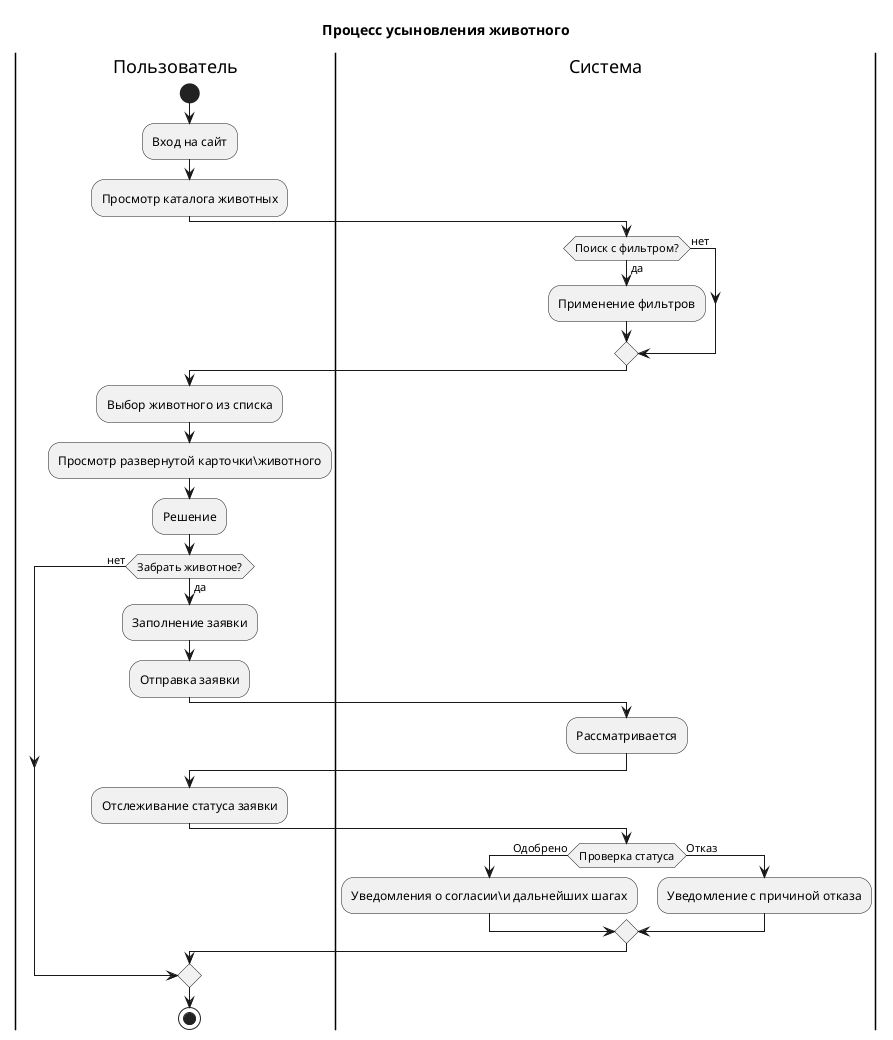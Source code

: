 @startuml
title Процесс усыновления животного

|Пользователь|
start
:Вход на сайт;
:Просмотр каталога животных;

|Система|
if (Поиск с фильтром?) then (да)
  :Применение фильтров;
else (нет)
endif

|Пользователь|
:Выбор животного из списка;
:Просмотр развернутой карточки\\животного;
:Решение;

if (Забрать животное?) then (да)
  :Заполнение заявки;
  :Отправка заявки;
  
  |Система|
  :Рассматривается;
  
  |Пользователь|
  :Отслеживание статуса заявки;
  
  |Система|
  if (Проверка статуса) then (Одобрено)
    :Уведомления о согласии\\и дальнейших шагах;
  else (Отказ)
    :Уведомление с причиной отказа;
  endif
  
  |Пользователь|
else (нет)
endif

stop

@enduml